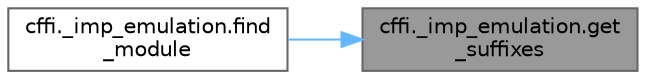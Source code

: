 digraph "cffi._imp_emulation.get_suffixes"
{
 // LATEX_PDF_SIZE
  bgcolor="transparent";
  edge [fontname=Helvetica,fontsize=10,labelfontname=Helvetica,labelfontsize=10];
  node [fontname=Helvetica,fontsize=10,shape=box,height=0.2,width=0.4];
  rankdir="RL";
  Node1 [id="Node000001",label="cffi._imp_emulation.get\l_suffixes",height=0.2,width=0.4,color="gray40", fillcolor="grey60", style="filled", fontcolor="black",tooltip=" "];
  Node1 -> Node2 [id="edge1_Node000001_Node000002",dir="back",color="steelblue1",style="solid",tooltip=" "];
  Node2 [id="Node000002",label="cffi._imp_emulation.find\l_module",height=0.2,width=0.4,color="grey40", fillcolor="white", style="filled",URL="$namespacecffi_1_1__imp__emulation.html#a143799183c4221858e27e3084ddfbc9c",tooltip=" "];
}

